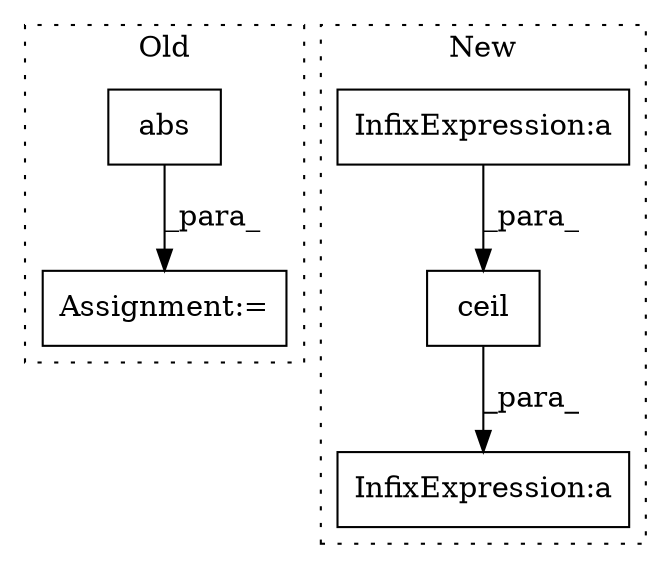 digraph G {
subgraph cluster0 {
1 [label="abs" a="32" s="1346,1351" l="4,1" shape="box"];
5 [label="Assignment:=" a="7" s="1301" l="1" shape="box"];
label = "Old";
style="dotted";
}
subgraph cluster1 {
2 [label="ceil" a="32" s="1213,1260" l="5,1" shape="box"];
3 [label="InfixExpression:a" a="27" s="1249" l="3" shape="box"];
4 [label="InfixExpression:a" a="27" s="1261" l="3" shape="box"];
label = "New";
style="dotted";
}
1 -> 5 [label="_para_"];
2 -> 4 [label="_para_"];
3 -> 2 [label="_para_"];
}